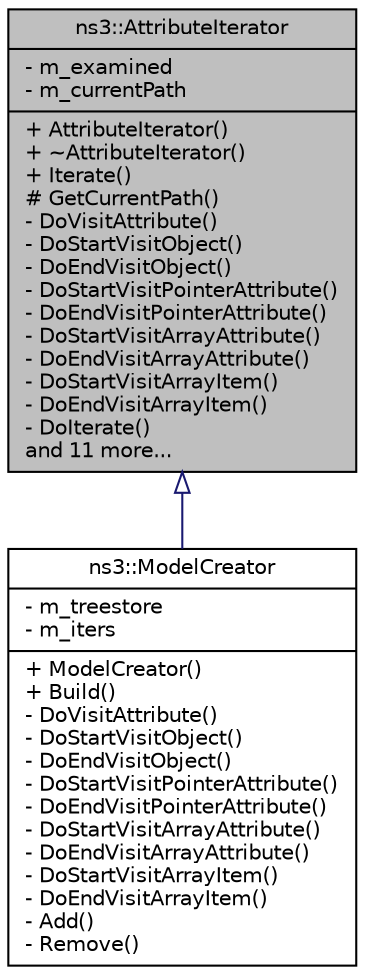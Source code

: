 digraph "ns3::AttributeIterator"
{
  edge [fontname="Helvetica",fontsize="10",labelfontname="Helvetica",labelfontsize="10"];
  node [fontname="Helvetica",fontsize="10",shape=record];
  Node1 [label="{ns3::AttributeIterator\n|- m_examined\l- m_currentPath\l|+ AttributeIterator()\l+ ~AttributeIterator()\l+ Iterate()\l# GetCurrentPath()\l- DoVisitAttribute()\l- DoStartVisitObject()\l- DoEndVisitObject()\l- DoStartVisitPointerAttribute()\l- DoEndVisitPointerAttribute()\l- DoStartVisitArrayAttribute()\l- DoEndVisitArrayAttribute()\l- DoStartVisitArrayItem()\l- DoEndVisitArrayItem()\l- DoIterate()\land 11 more...\l}",height=0.2,width=0.4,color="black", fillcolor="grey75", style="filled", fontcolor="black"];
  Node1 -> Node2 [dir="back",color="midnightblue",fontsize="10",style="solid",arrowtail="onormal"];
  Node2 [label="{ns3::ModelCreator\n|- m_treestore\l- m_iters\l|+ ModelCreator()\l+ Build()\l- DoVisitAttribute()\l- DoStartVisitObject()\l- DoEndVisitObject()\l- DoStartVisitPointerAttribute()\l- DoEndVisitPointerAttribute()\l- DoStartVisitArrayAttribute()\l- DoEndVisitArrayAttribute()\l- DoStartVisitArrayItem()\l- DoEndVisitArrayItem()\l- Add()\l- Remove()\l}",height=0.2,width=0.4,color="black", fillcolor="white", style="filled",URL="$d1/d93/classns3_1_1ModelCreator.html"];
}
